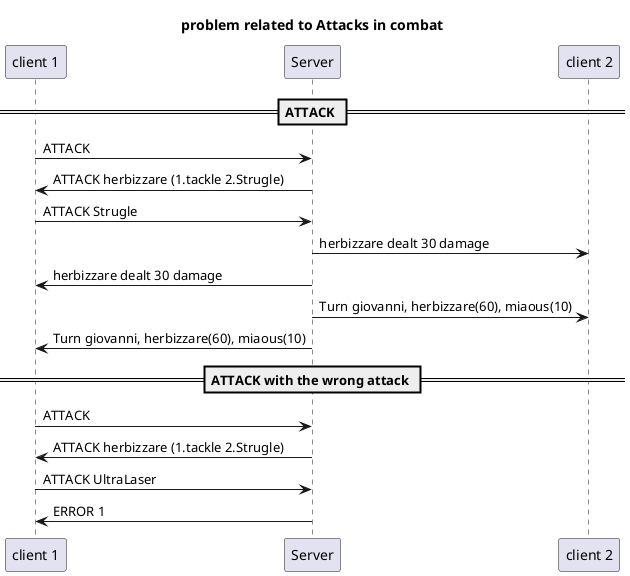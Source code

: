 @startuml AttackCombatProblem
title "problem related to Attacks in combat"
participant "client 1" as c1
participant "Server" as s
participant "client 2" as giovanni

== ATTACK ==
c1->s: ATTACK
s->c1: ATTACK herbizzare (1.tackle 2.Strugle)
c1->s: ATTACK Strugle
s->giovanni: herbizzare dealt 30 damage
s->c1: herbizzare dealt 30 damage
s->giovanni: Turn giovanni, herbizzare(60), miaous(10)
s->c1: Turn giovanni, herbizzare(60), miaous(10)

== ATTACK with the wrong attack ==
c1->s: ATTACK
s->c1: ATTACK herbizzare (1.tackle 2.Strugle)
c1->s: ATTACK UltraLaser
s->c1: ERROR 1
@enduml